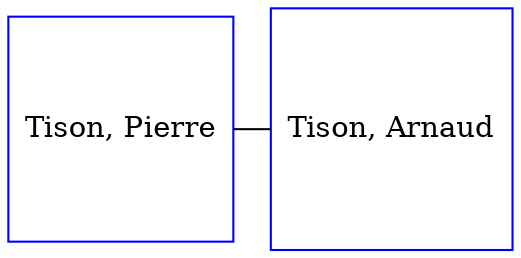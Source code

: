digraph D {
    edge [dir=none];    node [shape=box];    "002792"   [label="Tison, Pierre", shape=box, regular=1, color="blue"] ;
"005136"   [label="Tison, Arnaud", shape=box, regular=1, color="blue"] ;
{rank=same; 002792->005136};
}